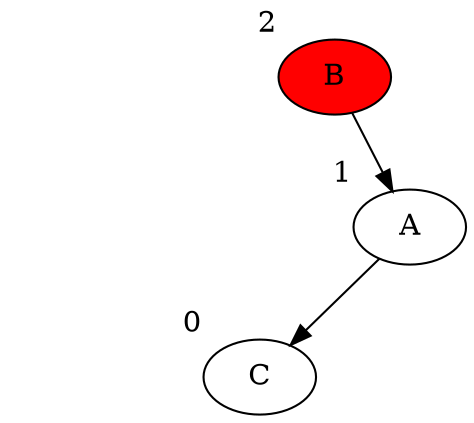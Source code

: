 strict digraph {
    rank1 [style=invisible];
    rank2 [style=invisible];
    rank1 -> rank2 [color=white];

    B [xlabel = "2", fillcolor=red, style=filled];
    A [xlabel = "1"];
    C [xlabel = "0"];
    B -> A;
    A -> C;

    d [style=invis];
    e [style=invis];
    B -> d [style=invis];
    A -> e [style=invis];


    {
        rank = same;
        rank1 -> d -> A [style=invis];
    }

    {
        rank = same;
        rank2 -> C -> e [style=invis];
    }

}
